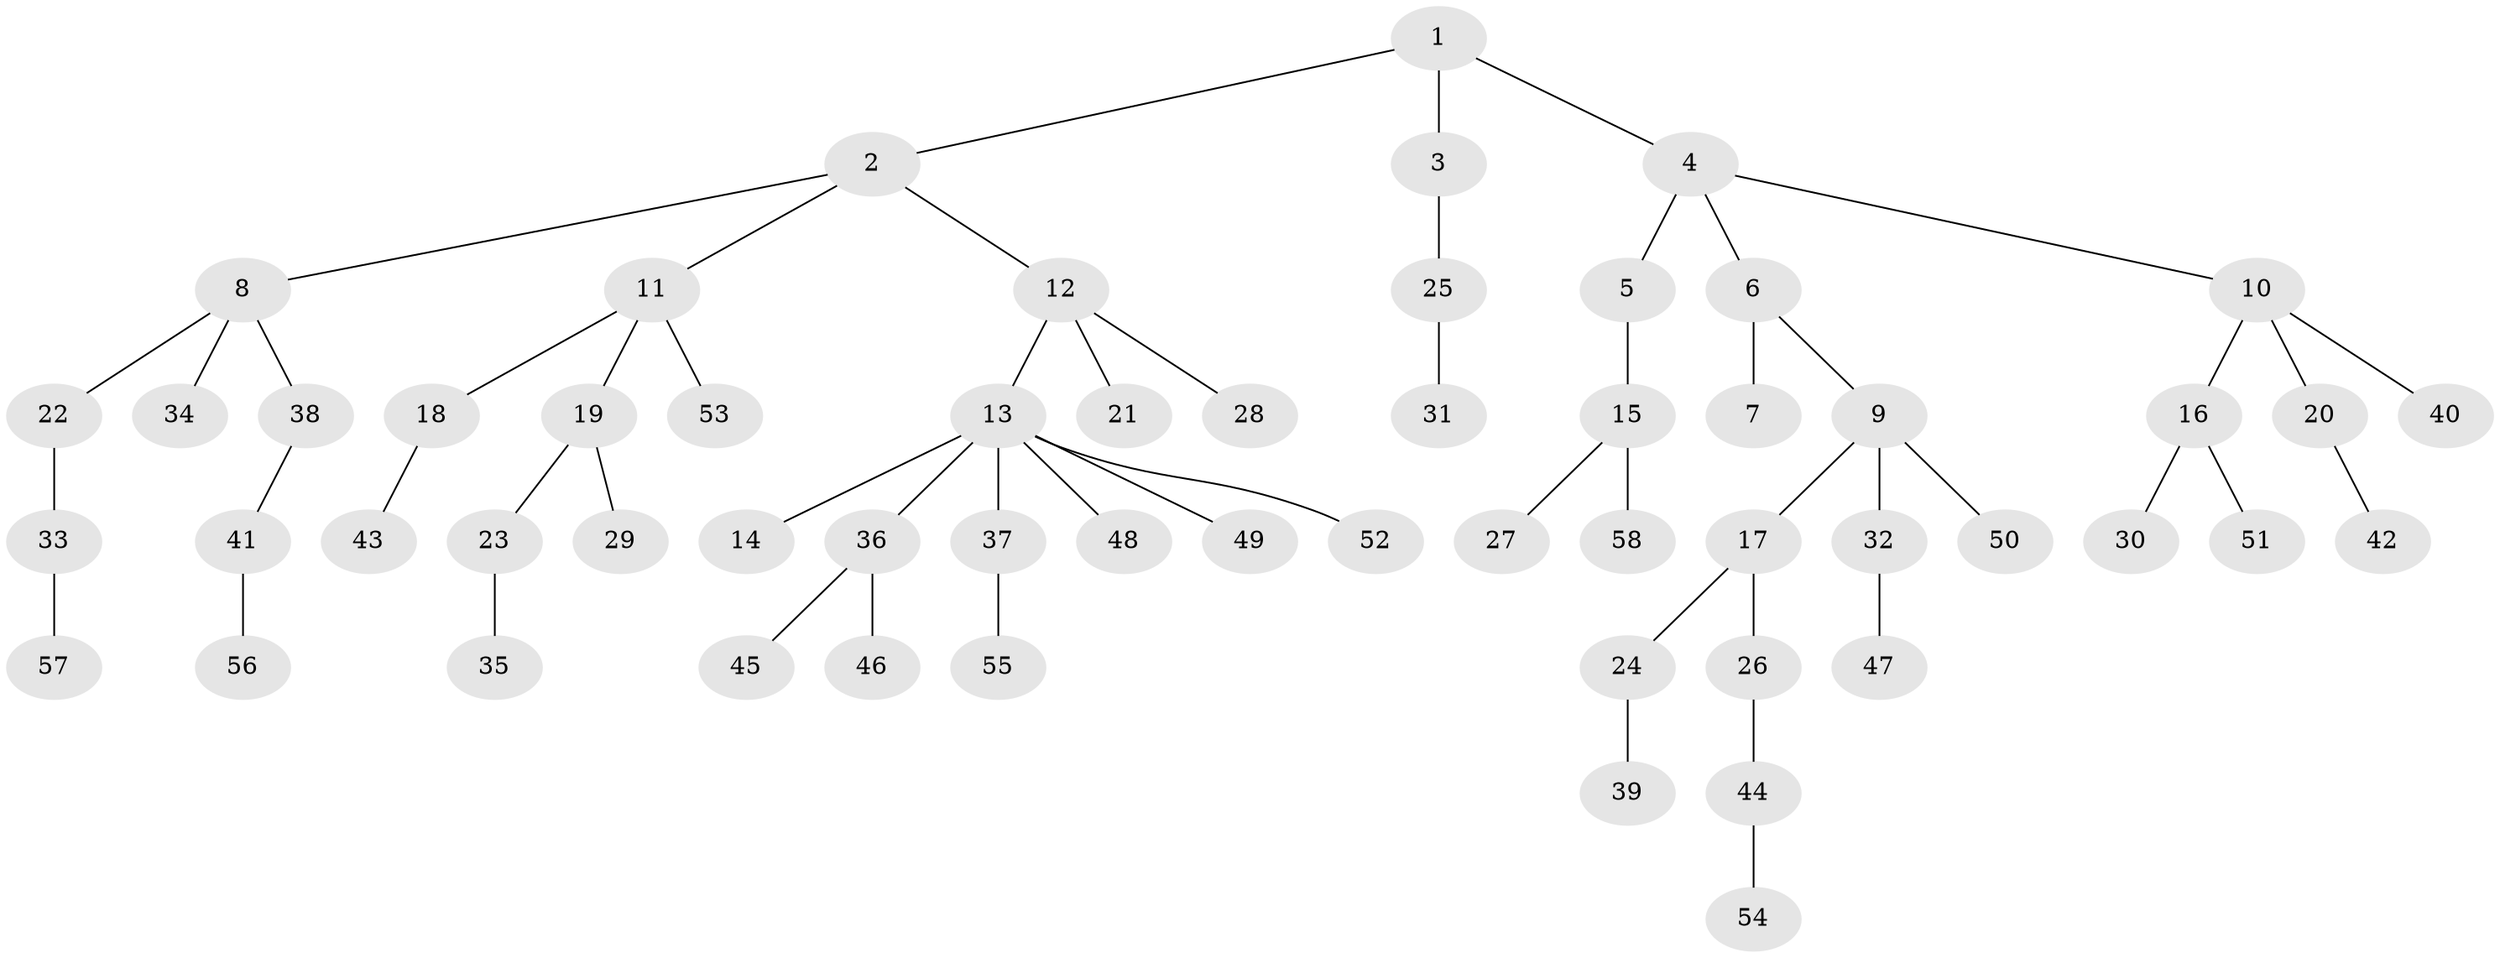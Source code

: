 // coarse degree distribution, {5: 0.05405405405405406, 4: 0.05405405405405406, 2: 0.21621621621621623, 1: 0.5405405405405406, 3: 0.10810810810810811, 6: 0.02702702702702703}
// Generated by graph-tools (version 1.1) at 2025/52/02/27/25 19:52:12]
// undirected, 58 vertices, 57 edges
graph export_dot {
graph [start="1"]
  node [color=gray90,style=filled];
  1;
  2;
  3;
  4;
  5;
  6;
  7;
  8;
  9;
  10;
  11;
  12;
  13;
  14;
  15;
  16;
  17;
  18;
  19;
  20;
  21;
  22;
  23;
  24;
  25;
  26;
  27;
  28;
  29;
  30;
  31;
  32;
  33;
  34;
  35;
  36;
  37;
  38;
  39;
  40;
  41;
  42;
  43;
  44;
  45;
  46;
  47;
  48;
  49;
  50;
  51;
  52;
  53;
  54;
  55;
  56;
  57;
  58;
  1 -- 2;
  1 -- 3;
  1 -- 4;
  2 -- 8;
  2 -- 11;
  2 -- 12;
  3 -- 25;
  4 -- 5;
  4 -- 6;
  4 -- 10;
  5 -- 15;
  6 -- 7;
  6 -- 9;
  8 -- 22;
  8 -- 34;
  8 -- 38;
  9 -- 17;
  9 -- 32;
  9 -- 50;
  10 -- 16;
  10 -- 20;
  10 -- 40;
  11 -- 18;
  11 -- 19;
  11 -- 53;
  12 -- 13;
  12 -- 21;
  12 -- 28;
  13 -- 14;
  13 -- 36;
  13 -- 37;
  13 -- 48;
  13 -- 49;
  13 -- 52;
  15 -- 27;
  15 -- 58;
  16 -- 30;
  16 -- 51;
  17 -- 24;
  17 -- 26;
  18 -- 43;
  19 -- 23;
  19 -- 29;
  20 -- 42;
  22 -- 33;
  23 -- 35;
  24 -- 39;
  25 -- 31;
  26 -- 44;
  32 -- 47;
  33 -- 57;
  36 -- 45;
  36 -- 46;
  37 -- 55;
  38 -- 41;
  41 -- 56;
  44 -- 54;
}
